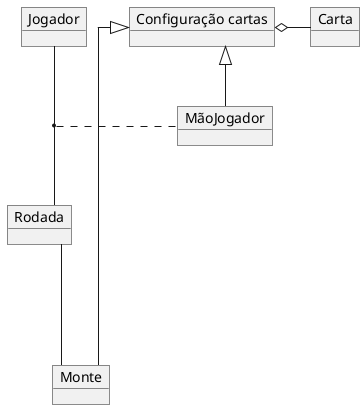 @startuml mod07ima01
skinparam Linetype ortho
object "Configuração cartas" as co
object "Carta" as ca
object "Jogador" as jo
object "MãoJogador" as mã
object "Monte" as mo
object "Rodada" as ro
co o-right- ca
mã -up-|> co
mo -up-|> co
jo -down- ro
(jo,ro) .. mã
ro --- mo
@enduml